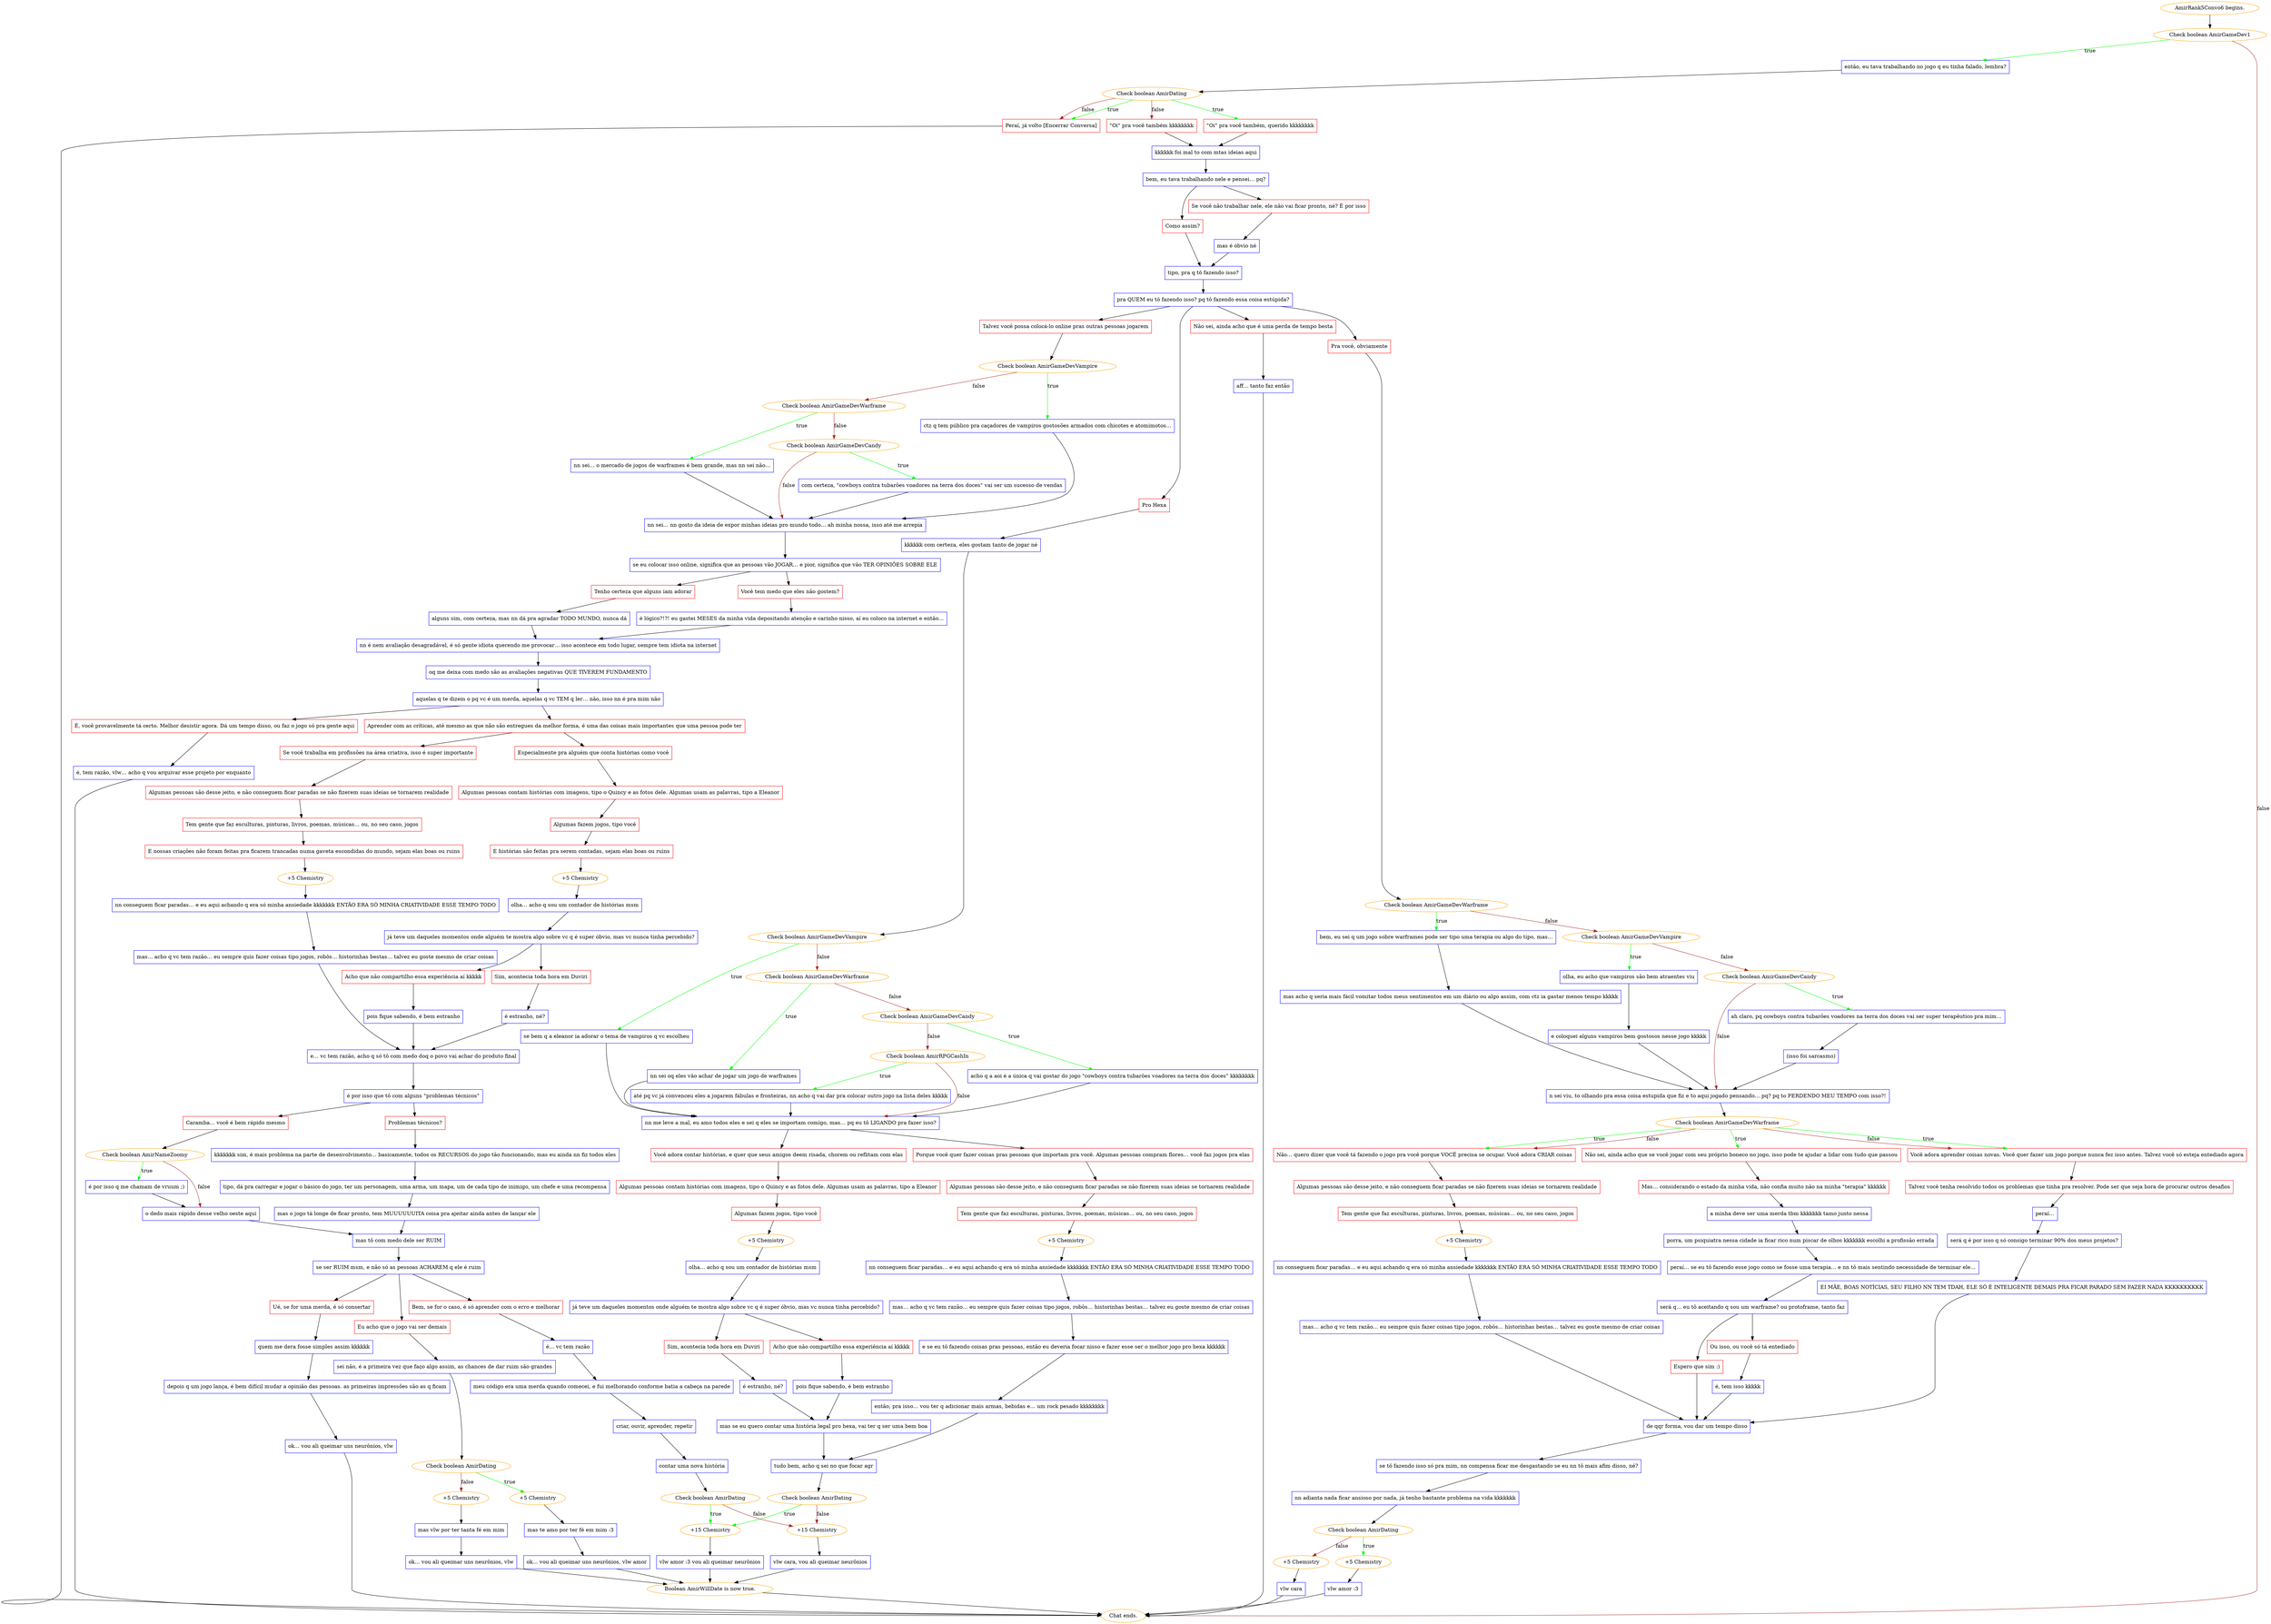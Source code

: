 digraph {
	"AmirRank5Convo6 begins." [color=orange];
		"AmirRank5Convo6 begins." -> j433418343;
	j433418343 [label="Check boolean AmirGameDev1",color=orange];
		j433418343 -> j3386035393 [label=true,color=green];
		j433418343 -> "Chat ends." [label=false,color=brown];
	j3386035393 [label="então, eu tava trabalhando no jogo q eu tinha falado, lembra?",shape=box,color=blue];
		j3386035393 -> j1196383585;
	"Chat ends." [color=orange];
	j1196383585 [label="Check boolean AmirDating",color=orange];
		j1196383585 -> j2070706409 [label=true,color=green];
		j1196383585 -> j1351040982 [label=true,color=green];
		j1196383585 -> j1520861946 [label=false,color=brown];
		j1196383585 -> j1351040982 [label=false,color=brown];
	j2070706409 [label="\"Oi\" pra você também, querido kkkkkkkk",shape=box,color=red];
		j2070706409 -> j3737108221;
	j1351040982 [label="Peraí, já volto [Encerrar Conversa]",shape=box,color=red];
		j1351040982 -> "Chat ends.";
	j1520861946 [label="\"Oi\" pra você também kkkkkkkk",shape=box,color=red];
		j1520861946 -> j3737108221;
	j3737108221 [label="kkkkkk foi mal to com mtas ideias aqui",shape=box,color=blue];
		j3737108221 -> j1662501864;
	j1662501864 [label="bem, eu tava trabalhando nele e pensei… pq?",shape=box,color=blue];
		j1662501864 -> j1782567431;
		j1662501864 -> j2317284934;
	j1782567431 [label="Como assim?",shape=box,color=red];
		j1782567431 -> j4139006771;
	j2317284934 [label="Se você não trabalhar nele, ele não vai ficar pronto, né? É por isso",shape=box,color=red];
		j2317284934 -> j3532870838;
	j4139006771 [label="tipo, pra q tô fazendo isso?",shape=box,color=blue];
		j4139006771 -> j878211716;
	j3532870838 [label="mas é óbvio né",shape=box,color=blue];
		j3532870838 -> j4139006771;
	j878211716 [label="pra QUEM eu tô fazendo isso? pq tô fazendo essa coisa estúpida?",shape=box,color=blue];
		j878211716 -> j483074939;
		j878211716 -> j2448133851;
		j878211716 -> j3597903793;
		j878211716 -> j452976440;
	j483074939 [label="Pra você, obviamente",shape=box,color=red];
		j483074939 -> j1134900862;
	j2448133851 [label="Pro Hexa",shape=box,color=red];
		j2448133851 -> j458836509;
	j3597903793 [label="Talvez você possa colocá-lo online pras outras pessoas jogarem",shape=box,color=red];
		j3597903793 -> j783743325;
	j452976440 [label="Não sei, ainda acho que é uma perda de tempo besta",shape=box,color=red];
		j452976440 -> j3080041525;
	j1134900862 [label="Check boolean AmirGameDevWarframe",color=orange];
		j1134900862 -> j1016652955 [label=true,color=green];
		j1134900862 -> j785850138 [label=false,color=brown];
	j458836509 [label="kkkkkk com certeza, eles gostam tanto de jogar né",shape=box,color=blue];
		j458836509 -> j1678781234;
	j783743325 [label="Check boolean AmirGameDevVampire",color=orange];
		j783743325 -> j2842157338 [label=true,color=green];
		j783743325 -> j482911157 [label=false,color=brown];
	j3080041525 [label="aff… tanto faz então",shape=box,color=blue];
		j3080041525 -> "Chat ends.";
	j1016652955 [label="bem, eu sei q um jogo sobre warframes pode ser tipo uma terapia ou algo do tipo, mas…",shape=box,color=blue];
		j1016652955 -> j3288660682;
	j785850138 [label="Check boolean AmirGameDevVampire",color=orange];
		j785850138 -> j2404231335 [label=true,color=green];
		j785850138 -> j2367520459 [label=false,color=brown];
	j1678781234 [label="Check boolean AmirGameDevVampire",color=orange];
		j1678781234 -> j35974352 [label=true,color=green];
		j1678781234 -> j946229692 [label=false,color=brown];
	j2842157338 [label="ctz q tem público pra caçadores de vampiros gostosões armados com chicotes e atomimotos…",shape=box,color=blue];
		j2842157338 -> j1212259240;
	j482911157 [label="Check boolean AmirGameDevWarframe",color=orange];
		j482911157 -> j1229244085 [label=true,color=green];
		j482911157 -> j352057256 [label=false,color=brown];
	j3288660682 [label="mas acho q seria mais fácil vomitar todos meus sentimentos em um diário ou algo assim, com ctz ia gastar menos tempo kkkkk",shape=box,color=blue];
		j3288660682 -> j3591053621;
	j2404231335 [label="olha, eu acho que vampiros são bem atraentes viu",shape=box,color=blue];
		j2404231335 -> j2896574858;
	j2367520459 [label="Check boolean AmirGameDevCandy",color=orange];
		j2367520459 -> j3945746959 [label=true,color=green];
		j2367520459 -> j3591053621 [label=false,color=brown];
	j35974352 [label="se bem q a eleanor ia adorar o tema de vampiros q vc escolheu",shape=box,color=blue];
		j35974352 -> j381867761;
	j946229692 [label="Check boolean AmirGameDevWarframe",color=orange];
		j946229692 -> j436653415 [label=true,color=green];
		j946229692 -> j1025063388 [label=false,color=brown];
	j1212259240 [label="nn sei… nn gosto da ideia de expor minhas ideias pro mundo todo… ah minha nossa, isso até me arrepia",shape=box,color=blue];
		j1212259240 -> j4231061490;
	j1229244085 [label="nn sei… o mercado de jogos de warframes é bem grande, mas nn sei não…",shape=box,color=blue];
		j1229244085 -> j1212259240;
	j352057256 [label="Check boolean AmirGameDevCandy",color=orange];
		j352057256 -> j1401518077 [label=true,color=green];
		j352057256 -> j1212259240 [label=false,color=brown];
	j3591053621 [label="n sei viu, to olhando pra essa coisa estupida que fiz e to aqui jogado pensando… pq? pq to PERDENDO MEU TEMPO com isso?!",shape=box,color=blue];
		j3591053621 -> j1409009931;
	j2896574858 [label="e coloquei alguns vampiros bem gostosos nesse jogo kkkkk",shape=box,color=blue];
		j2896574858 -> j3591053621;
	j3945746959 [label="ah claro, pq cowboys contra tubarões voadores na terra dos doces vai ser super terapêutico pra mim…",shape=box,color=blue];
		j3945746959 -> j2265605997;
	j381867761 [label="nn me leve a mal, eu amo todos eles e sei q eles se importam comigo, mas… pq eu tô LIGANDO pra fazer isso?",shape=box,color=blue];
		j381867761 -> j1076554751;
		j381867761 -> j3771677377;
	j436653415 [label="nn sei oq eles vão achar de jogar um jogo de warframes",shape=box,color=blue];
		j436653415 -> j381867761;
	j1025063388 [label="Check boolean AmirGameDevCandy",color=orange];
		j1025063388 -> j1648460151 [label=true,color=green];
		j1025063388 -> j2469066527 [label=false,color=brown];
	j4231061490 [label="se eu colocar isso online, significa que as pessoas vão JOGAR… e pior, significa que vão TER OPINIÕES SOBRE ELE",shape=box,color=blue];
		j4231061490 -> j1131788408;
		j4231061490 -> j4078635200;
	j1401518077 [label="com certeza, \"cowboys contra tubarões voadores na terra dos doces\" vai ser um sucesso de vendas",shape=box,color=blue];
		j1401518077 -> j1212259240;
	j1409009931 [label="Check boolean AmirGameDevWarframe",color=orange];
		j1409009931 -> j210994844 [label=true,color=green];
		j1409009931 -> j4173951513 [label=true,color=green];
		j1409009931 -> j2790469035 [label=true,color=green];
		j1409009931 -> j4173951513 [label=false,color=brown];
		j1409009931 -> j2790469035 [label=false,color=brown];
	j2265605997 [label="(isso foi sarcasmo)",shape=box,color=blue];
		j2265605997 -> j3591053621;
	j1076554751 [label="Porque você quer fazer coisas pras pessoas que importam pra você. Algumas pessoas compram flores… você faz jogos pra elas",shape=box,color=red];
		j1076554751 -> j573614832;
	j3771677377 [label="Você adora contar histórias, e quer que seus amigos deem risada, chorem ou reflitam com elas",shape=box,color=red];
		j3771677377 -> j3647105687;
	j1648460151 [label="acho q a aoi é a única q vai gostar do jogo \"cowboys contra tubarões voadores na terra dos doces\" kkkkkkkk",shape=box,color=blue];
		j1648460151 -> j381867761;
	j2469066527 [label="Check boolean AmirRPGCashIn",color=orange];
		j2469066527 -> j3452320582 [label=true,color=green];
		j2469066527 -> j381867761 [label=false,color=brown];
	j1131788408 [label="Tenho certeza que alguns iam adorar",shape=box,color=red];
		j1131788408 -> j1719774749;
	j4078635200 [label="Você tem medo que eles não gostem?",shape=box,color=red];
		j4078635200 -> j3908714415;
	j210994844 [label="Não sei, ainda acho que se você jogar com seu próprio boneco no jogo, isso pode te ajudar a lidar com tudo que passou",shape=box,color=red];
		j210994844 -> j2399538251;
	j4173951513 [label="Não… quero dizer que você tá fazendo o jogo pra você porque VOCÊ precisa se ocupar. Você adora CRIAR coisas",shape=box,color=red];
		j4173951513 -> j4241674419;
	j2790469035 [label="Você adora aprender coisas novas. Você quer fazer um jogo porque nunca fez isso antes. Talvez você só esteja entediado agora",shape=box,color=red];
		j2790469035 -> j3710495843;
	j573614832 [label="Algumas pessoas são desse jeito, e não conseguem ficar paradas se não fizerem suas ideias se tornarem realidade",shape=box,color=red];
		j573614832 -> j2606712399;
	j3647105687 [label="Algumas pessoas contam histórias com imagens, tipo o Quincy e as fotos dele. Algumas usam as palavras, tipo a Eleanor",shape=box,color=red];
		j3647105687 -> j3442819864;
	j3452320582 [label="até pq vc já convenceu eles a jogarem fábulas e fronteiras, nn acho q vai dar pra colocar outro jogo na lista deles kkkkk",shape=box,color=blue];
		j3452320582 -> j381867761;
	j1719774749 [label="alguns sim, com certeza, mas nn dá pra agradar TODO MUNDO, nunca dá",shape=box,color=blue];
		j1719774749 -> j890183805;
	j3908714415 [label="é lógico?!?! eu gastei MESES da minha vida depositando atenção e carinho nisso, aí eu coloco na internet e então…",shape=box,color=blue];
		j3908714415 -> j890183805;
	j2399538251 [label="Mas… considerando o estado da minha vida, não confia muito não na minha \"terapia\" kkkkkk",shape=box,color=red];
		j2399538251 -> j4065159739;
	j4241674419 [label="Algumas pessoas são desse jeito, e não conseguem ficar paradas se não fizerem suas ideias se tornarem realidade",shape=box,color=red];
		j4241674419 -> j866446015;
	j3710495843 [label="Talvez você tenha resolvido todos os problemas que tinha pra resolver. Pode ser que seja hora de procurar outros desafios",shape=box,color=red];
		j3710495843 -> j869711806;
	j2606712399 [label="Tem gente que faz esculturas, pinturas, livros, poemas, músicas… ou, no seu caso, jogos",shape=box,color=red];
		j2606712399 -> j3576956499;
	j3442819864 [label="Algumas fazem jogos, tipo você",shape=box,color=red];
		j3442819864 -> j2435899708;
	j890183805 [label="nn é nem avaliação desagradável, é só gente idiota querendo me provocar… isso acontece em todo lugar, sempre tem idiota na internet",shape=box,color=blue];
		j890183805 -> j1466725456;
	j4065159739 [label="a minha deve ser uma merda tbm kkkkkkk tamo junto nessa",shape=box,color=blue];
		j4065159739 -> j828758402;
	j866446015 [label="Tem gente que faz esculturas, pinturas, livros, poemas, músicas… ou, no seu caso, jogos",shape=box,color=red];
		j866446015 -> j1618103985;
	j869711806 [label="peraí…",shape=box,color=blue];
		j869711806 -> j4053789407;
	j3576956499 [label="+5 Chemistry",color=orange];
		j3576956499 -> j2543860787;
	j2435899708 [label="+5 Chemistry",color=orange];
		j2435899708 -> j2409919437;
	j1466725456 [label="oq me deixa com medo são as avaliações negativas QUE TIVEREM FUNDAMENTO",shape=box,color=blue];
		j1466725456 -> j2363372139;
	j828758402 [label="porra, um psiquiatra nessa cidade ia ficar rico num piscar de olhos kkkkkkk escolhi a profissão errada",shape=box,color=blue];
		j828758402 -> j2044070916;
	j1618103985 [label="+5 Chemistry",color=orange];
		j1618103985 -> j96740109;
	j4053789407 [label="será q é por isso q só consigo terminar 90% dos meus projetos?",shape=box,color=blue];
		j4053789407 -> j4162977687;
	j2543860787 [label="nn conseguem ficar paradas… e eu aqui achando q era só minha ansiedade kkkkkkk ENTÃO ERA SÓ MINHA CRIATIVIDADE ESSE TEMPO TODO",shape=box,color=blue];
		j2543860787 -> j3512063398;
	j2409919437 [label="olha… acho q sou um contador de histórias msm",shape=box,color=blue];
		j2409919437 -> j1680973907;
	j2363372139 [label="aquelas q te dizem o pq vc é um merda, aquelas q vc TEM q ler… não, isso nn é pra mim não",shape=box,color=blue];
		j2363372139 -> j2529542217;
		j2363372139 -> j261858809;
	j2044070916 [label="peraí… se eu tô fazendo esse jogo como se fosse uma terapia… e nn tô mais sentindo necessidade de terminar ele…",shape=box,color=blue];
		j2044070916 -> j3087775653;
	j96740109 [label="nn conseguem ficar paradas… e eu aqui achando q era só minha ansiedade kkkkkkk ENTÃO ERA SÓ MINHA CRIATIVIDADE ESSE TEMPO TODO",shape=box,color=blue];
		j96740109 -> j1843075409;
	j4162977687 [label="EI MÃE, BOAS NOTÍCIAS, SEU FILHO NN TEM TDAH, ELE SÓ É INTELIGENTE DEMAIS PRA FICAR PARADO SEM FAZER NADA KKKKKKKKKK",shape=box,color=blue];
		j4162977687 -> j2307052676;
	j3512063398 [label="mas… acho q vc tem razão… eu sempre quis fazer coisas tipo jogos, robôs… historinhas bestas… talvez eu goste mesmo de criar coisas",shape=box,color=blue];
		j3512063398 -> j1455258052;
	j1680973907 [label="já teve um daqueles momentos onde alguém te mostra algo sobre vc q é super óbvio, mas vc nunca tinha percebido?",shape=box,color=blue];
		j1680973907 -> j4235805932;
		j1680973907 -> j3850627132;
	j2529542217 [label="Aprender com as críticas, até mesmo as que não são entregues da melhor forma, é uma das coisas mais importantes que uma pessoa pode ter",shape=box,color=red];
		j2529542217 -> j3462674738;
		j2529542217 -> j22782427;
	j261858809 [label="É, você provavelmente tá certo. Melhor desistir agora. Dá um tempo disso, ou faz o jogo só pra gente aqui",shape=box,color=red];
		j261858809 -> j3779899043;
	j3087775653 [label="será q… eu tô aceitando q sou um warframe? ou protoframe, tanto faz",shape=box,color=blue];
		j3087775653 -> j3843502266;
		j3087775653 -> j2640397192;
	j1843075409 [label="mas… acho q vc tem razão… eu sempre quis fazer coisas tipo jogos, robôs… historinhas bestas… talvez eu goste mesmo de criar coisas",shape=box,color=blue];
		j1843075409 -> j2307052676;
	j2307052676 [label="de qqr forma, vou dar um tempo disso",shape=box,color=blue];
		j2307052676 -> j2692356671;
	j1455258052 [label="e se eu tô fazendo coisas pras pessoas, então eu deveria focar nisso e fazer esse ser o melhor jogo pro hexa kkkkkk",shape=box,color=blue];
		j1455258052 -> j806386587;
	j4235805932 [label="Sim, acontecia toda hora em Duviri",shape=box,color=red];
		j4235805932 -> j2575030915;
	j3850627132 [label="Acho que não compartilho essa experiência aí kkkkk",shape=box,color=red];
		j3850627132 -> j1629551768;
	j3462674738 [label="Se você trabalha em profissões na área criativa, isso é super importante",shape=box,color=red];
		j3462674738 -> j1110458181;
	j22782427 [label="Especialmente pra alguém que conta histórias como você",shape=box,color=red];
		j22782427 -> j4030257164;
	j3779899043 [label="é, tem razão, vlw… acho q vou arquivar esse projeto por enquanto",shape=box,color=blue];
		j3779899043 -> "Chat ends.";
	j3843502266 [label="Ou isso, ou você só tá entediado",shape=box,color=red];
		j3843502266 -> j3129409792;
	j2640397192 [label="Espero que sim :)",shape=box,color=red];
		j2640397192 -> j2307052676;
	j2692356671 [label="se tô fazendo isso só pra mim, nn compensa ficar me desgastando se eu nn tô mais afim disso, né?",shape=box,color=blue];
		j2692356671 -> j1110313011;
	j806386587 [label="então, pra isso… vou ter q adicionar mais armas, bebidas e… um rock pesado kkkkkkkk",shape=box,color=blue];
		j806386587 -> j670509329;
	j2575030915 [label="é estranho, né?",shape=box,color=blue];
		j2575030915 -> j512963532;
	j1629551768 [label="pois fique sabendo, é bem estranho",shape=box,color=blue];
		j1629551768 -> j512963532;
	j1110458181 [label="Algumas pessoas são desse jeito, e não conseguem ficar paradas se não fizerem suas ideias se tornarem realidade",shape=box,color=red];
		j1110458181 -> j650471962;
	j4030257164 [label="Algumas pessoas contam histórias com imagens, tipo o Quincy e as fotos dele. Algumas usam as palavras, tipo a Eleanor",shape=box,color=red];
		j4030257164 -> j1105328164;
	j3129409792 [label="é, tem isso kkkkk",shape=box,color=blue];
		j3129409792 -> j2307052676;
	j1110313011 [label="nn adianta nada ficar ansioso por nada, já tenho bastante problema na vida kkkkkkk",shape=box,color=blue];
		j1110313011 -> j2458885787;
	j670509329 [label="tudo bem, acho q sei no que focar agr",shape=box,color=blue];
		j670509329 -> j3586300413;
	j512963532 [label="mas se eu quero contar uma história legal pro hexa, vai ter q ser uma bem boa",shape=box,color=blue];
		j512963532 -> j670509329;
	j650471962 [label="Tem gente que faz esculturas, pinturas, livros, poemas, músicas… ou, no seu caso, jogos",shape=box,color=red];
		j650471962 -> j3914106433;
	j1105328164 [label="Algumas fazem jogos, tipo você",shape=box,color=red];
		j1105328164 -> j1625081375;
	j2458885787 [label="Check boolean AmirDating",color=orange];
		j2458885787 -> j4056939612 [label=true,color=green];
		j2458885787 -> j3368506826 [label=false,color=brown];
	j3586300413 [label="Check boolean AmirDating",color=orange];
		j3586300413 -> j3194177882 [label=true,color=green];
		j3586300413 -> j1060195486 [label=false,color=brown];
	j3914106433 [label="E nossas criações não foram feitas pra ficarem trancadas numa gaveta escondidas do mundo, sejam elas boas ou ruins",shape=box,color=red];
		j3914106433 -> j327335391;
	j1625081375 [label="E histórias são feitas pra serem contadas, sejam elas boas ou ruins",shape=box,color=red];
		j1625081375 -> j2082321338;
	j4056939612 [label="+5 Chemistry",color=orange];
		j4056939612 -> j475327848;
	j3368506826 [label="+5 Chemistry",color=orange];
		j3368506826 -> j378605579;
	j3194177882 [label="+15 Chemistry",color=orange];
		j3194177882 -> j2874041837;
	j1060195486 [label="+15 Chemistry",color=orange];
		j1060195486 -> j2055287496;
	j327335391 [label="+5 Chemistry",color=orange];
		j327335391 -> j1046849333;
	j2082321338 [label="+5 Chemistry",color=orange];
		j2082321338 -> j3646693223;
	j475327848 [label="vlw amor :3",shape=box,color=blue];
		j475327848 -> "Chat ends.";
	j378605579 [label="vlw cara",shape=box,color=blue];
		j378605579 -> "Chat ends.";
	j2874041837 [label="vlw amor :3 vou ali queimar neurônios",shape=box,color=blue];
		j2874041837 -> j1538486228;
	j2055287496 [label="vlw cara, vou ali queimar neurônios",shape=box,color=blue];
		j2055287496 -> j1538486228;
	j1046849333 [label="nn conseguem ficar paradas… e eu aqui achando q era só minha ansiedade kkkkkkk ENTÃO ERA SÓ MINHA CRIATIVIDADE ESSE TEMPO TODO",shape=box,color=blue];
		j1046849333 -> j1782381121;
	j3646693223 [label="olha… acho q sou um contador de histórias msm",shape=box,color=blue];
		j3646693223 -> j3800565285;
	j1538486228 [label="Boolean AmirWillDate is now true.",color=orange];
		j1538486228 -> "Chat ends.";
	j1782381121 [label="mas… acho q vc tem razão… eu sempre quis fazer coisas tipo jogos, robôs… historinhas bestas… talvez eu goste mesmo de criar coisas",shape=box,color=blue];
		j1782381121 -> j1542669623;
	j3800565285 [label="já teve um daqueles momentos onde alguém te mostra algo sobre vc q é super óbvio, mas vc nunca tinha percebido?",shape=box,color=blue];
		j3800565285 -> j4209251315;
		j3800565285 -> j2471312904;
	j1542669623 [label="e… vc tem razão, acho q só tô com medo doq o povo vai achar do produto final",shape=box,color=blue];
		j1542669623 -> j1278739782;
	j4209251315 [label="Sim, acontecia toda hora em Duviri",shape=box,color=red];
		j4209251315 -> j1926235899;
	j2471312904 [label="Acho que não compartilho essa experiência aí kkkkk",shape=box,color=red];
		j2471312904 -> j1065801366;
	j1278739782 [label="é por isso que tô com alguns \"problemas técnicos\"",shape=box,color=blue];
		j1278739782 -> j548676198;
		j1278739782 -> j4162826330;
	j1926235899 [label="é estranho, né?",shape=box,color=blue];
		j1926235899 -> j1542669623;
	j1065801366 [label="pois fique sabendo, é bem estranho",shape=box,color=blue];
		j1065801366 -> j1542669623;
	j548676198 [label="Problemas técnicos?",shape=box,color=red];
		j548676198 -> j3146533365;
	j4162826330 [label="Caramba… você é bem rápido mesmo",shape=box,color=red];
		j4162826330 -> j452354366;
	j3146533365 [label="kkkkkkk sim, é mais problema na parte de desenvolvimento… basicamente, todos os RECURSOS do jogo tão funcionando, mas eu ainda nn fiz todos eles",shape=box,color=blue];
		j3146533365 -> j786478707;
	j452354366 [label="Check boolean AmirNameZoomy",color=orange];
		j452354366 -> j4035653860 [label=true,color=green];
		j452354366 -> j1835827370 [label=false,color=brown];
	j786478707 [label="tipo, dá pra carregar e jogar o básico do jogo, ter um personagem, uma arma, um mapa, um de cada tipo de inimigo, um chefe e uma recompensa",shape=box,color=blue];
		j786478707 -> j3217214286;
	j4035653860 [label="é por isso q me chamam de vruum ;)",shape=box,color=blue];
		j4035653860 -> j1835827370;
	j1835827370 [label="o dedo mais rápido desse velho oeste aqui",shape=box,color=blue];
		j1835827370 -> j2944391382;
	j3217214286 [label="mas o jogo tá longe de ficar pronto, tem MUUUUUUITA coisa pra ajeitar ainda antes de lançar ele",shape=box,color=blue];
		j3217214286 -> j2944391382;
	j2944391382 [label="mas tô com medo dele ser RUIM",shape=box,color=blue];
		j2944391382 -> j897405614;
	j897405614 [label="se ser RUIM msm, e não só as pessoas ACHAREM q ele é ruim",shape=box,color=blue];
		j897405614 -> j2790202237;
		j897405614 -> j1487319058;
		j897405614 -> j3432085002;
	j2790202237 [label="Eu acho que o jogo vai ser demais",shape=box,color=red];
		j2790202237 -> j1908015930;
	j1487319058 [label="Bem, se for o caso, é só aprender com o erro e melhorar",shape=box,color=red];
		j1487319058 -> j1790940214;
	j3432085002 [label="Ué, se for uma merda, é só consertar",shape=box,color=red];
		j3432085002 -> j2581318875;
	j1908015930 [label="sei não, é a primeira vez que faço algo assim, as chances de dar ruim são grandes",shape=box,color=blue];
		j1908015930 -> j486106835;
	j1790940214 [label="é… vc tem razão",shape=box,color=blue];
		j1790940214 -> j3589606126;
	j2581318875 [label="quem me dera fosse simples assim kkkkkk",shape=box,color=blue];
		j2581318875 -> j84209672;
	j486106835 [label="Check boolean AmirDating",color=orange];
		j486106835 -> j1948392787 [label=true,color=green];
		j486106835 -> j460623419 [label=false,color=brown];
	j3589606126 [label="meu código era uma merda quando comecei, e fui melhorando conforme batia a cabeça na parede",shape=box,color=blue];
		j3589606126 -> j3095856925;
	j84209672 [label="depois q um jogo lança, é bem difícil mudar a opinião das pessoas. as primeiras impressões são as q ficam",shape=box,color=blue];
		j84209672 -> j2865242711;
	j1948392787 [label="+5 Chemistry",color=orange];
		j1948392787 -> j3718549295;
	j460623419 [label="+5 Chemistry",color=orange];
		j460623419 -> j1198389213;
	j3095856925 [label="criar, ouvir, aprender, repetir",shape=box,color=blue];
		j3095856925 -> j3980814392;
	j2865242711 [label="ok… vou ali queimar uns neurônios, vlw",shape=box,color=blue];
		j2865242711 -> "Chat ends.";
	j3718549295 [label="mas te amo por ter fé em mim :3",shape=box,color=blue];
		j3718549295 -> j3642523826;
	j1198389213 [label="mas vlw por ter tanta fé em mim",shape=box,color=blue];
		j1198389213 -> j3793399255;
	j3980814392 [label="contar uma nova história",shape=box,color=blue];
		j3980814392 -> j3641190794;
	j3642523826 [label="ok… vou ali queimar uns neurônios, vlw amor",shape=box,color=blue];
		j3642523826 -> j1538486228;
	j3793399255 [label="ok… vou ali queimar uns neurônios, vlw",shape=box,color=blue];
		j3793399255 -> j1538486228;
	j3641190794 [label="Check boolean AmirDating",color=orange];
		j3641190794 -> j3194177882 [label=true,color=green];
		j3641190794 -> j1060195486 [label=false,color=brown];
}